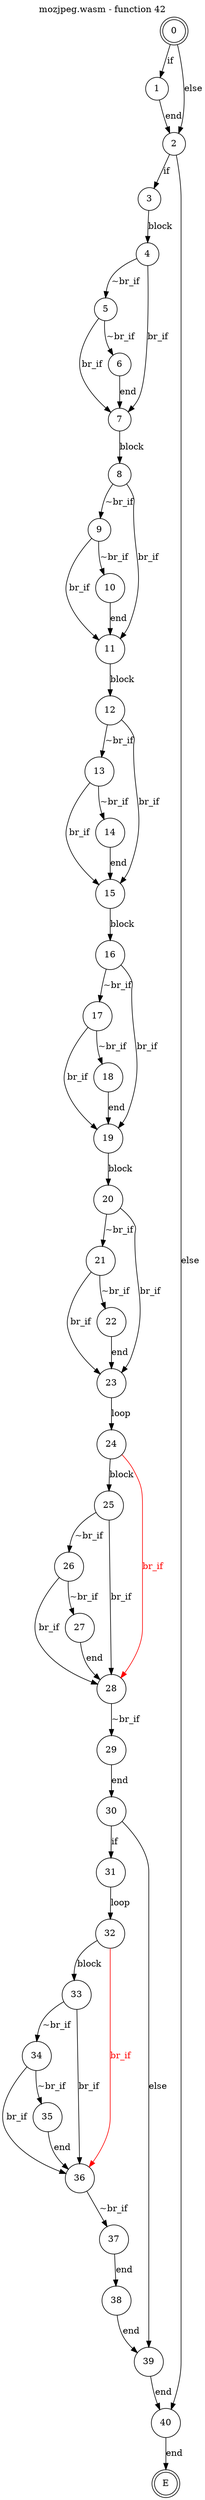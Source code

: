 digraph finite_state_machine {
    label = "mozjpeg.wasm - function 42"
    labelloc =  t
    labelfontsize = 16
    labelfontcolor = black
    labelfontname = "Helvetica"
    node [shape = doublecircle]; 0 E ;
    node [shape = circle];
    0 -> 1[label="if"];
    0 -> 2[label="else"];
    1 -> 2[label="end"];
    2 -> 3[label="if"];
    2 -> 40[label="else"];
    3 -> 4[label="block"];
    4 -> 5[label="~br_if"];
    4 -> 7[label="br_if"];
    5 -> 6[label="~br_if"];
    5 -> 7[label="br_if"];
    6 -> 7[label="end"];
    7 -> 8[label="block"];
    8 -> 9[label="~br_if"];
    8 -> 11[label="br_if"];
    9 -> 10[label="~br_if"];
    9 -> 11[label="br_if"];
    10 -> 11[label="end"];
    11 -> 12[label="block"];
    12 -> 13[label="~br_if"];
    12 -> 15[label="br_if"];
    13 -> 14[label="~br_if"];
    13 -> 15[label="br_if"];
    14 -> 15[label="end"];
    15 -> 16[label="block"];
    16 -> 17[label="~br_if"];
    16 -> 19[label="br_if"];
    17 -> 18[label="~br_if"];
    17 -> 19[label="br_if"];
    18 -> 19[label="end"];
    19 -> 20[label="block"];
    20 -> 21[label="~br_if"];
    20 -> 23[label="br_if"];
    21 -> 22[label="~br_if"];
    21 -> 23[label="br_if"];
    22 -> 23[label="end"];
    23 -> 24[label="loop"];
    24 -> 25[label="block"];
    25 -> 26[label="~br_if"];
    25 -> 28[label="br_if"];
    26 -> 27[label="~br_if"];
    26 -> 28[label="br_if"];
    27 -> 28[label="end"];
    28 -> 29[label="~br_if"];
    28 -> 24[color="red" dir=back fontcolor="red" label="br_if"];
    29 -> 30[label="end"];
    30 -> 31[label="if"];
    30 -> 39[label="else"];
    31 -> 32[label="loop"];
    32 -> 33[label="block"];
    33 -> 34[label="~br_if"];
    33 -> 36[label="br_if"];
    34 -> 35[label="~br_if"];
    34 -> 36[label="br_if"];
    35 -> 36[label="end"];
    36 -> 37[label="~br_if"];
    36 -> 32[color="red" dir=back fontcolor="red" label="br_if"];
    37 -> 38[label="end"];
    38 -> 39[label="end"];
    39 -> 40[label="end"];
    40 -> E[label="end"];
}
